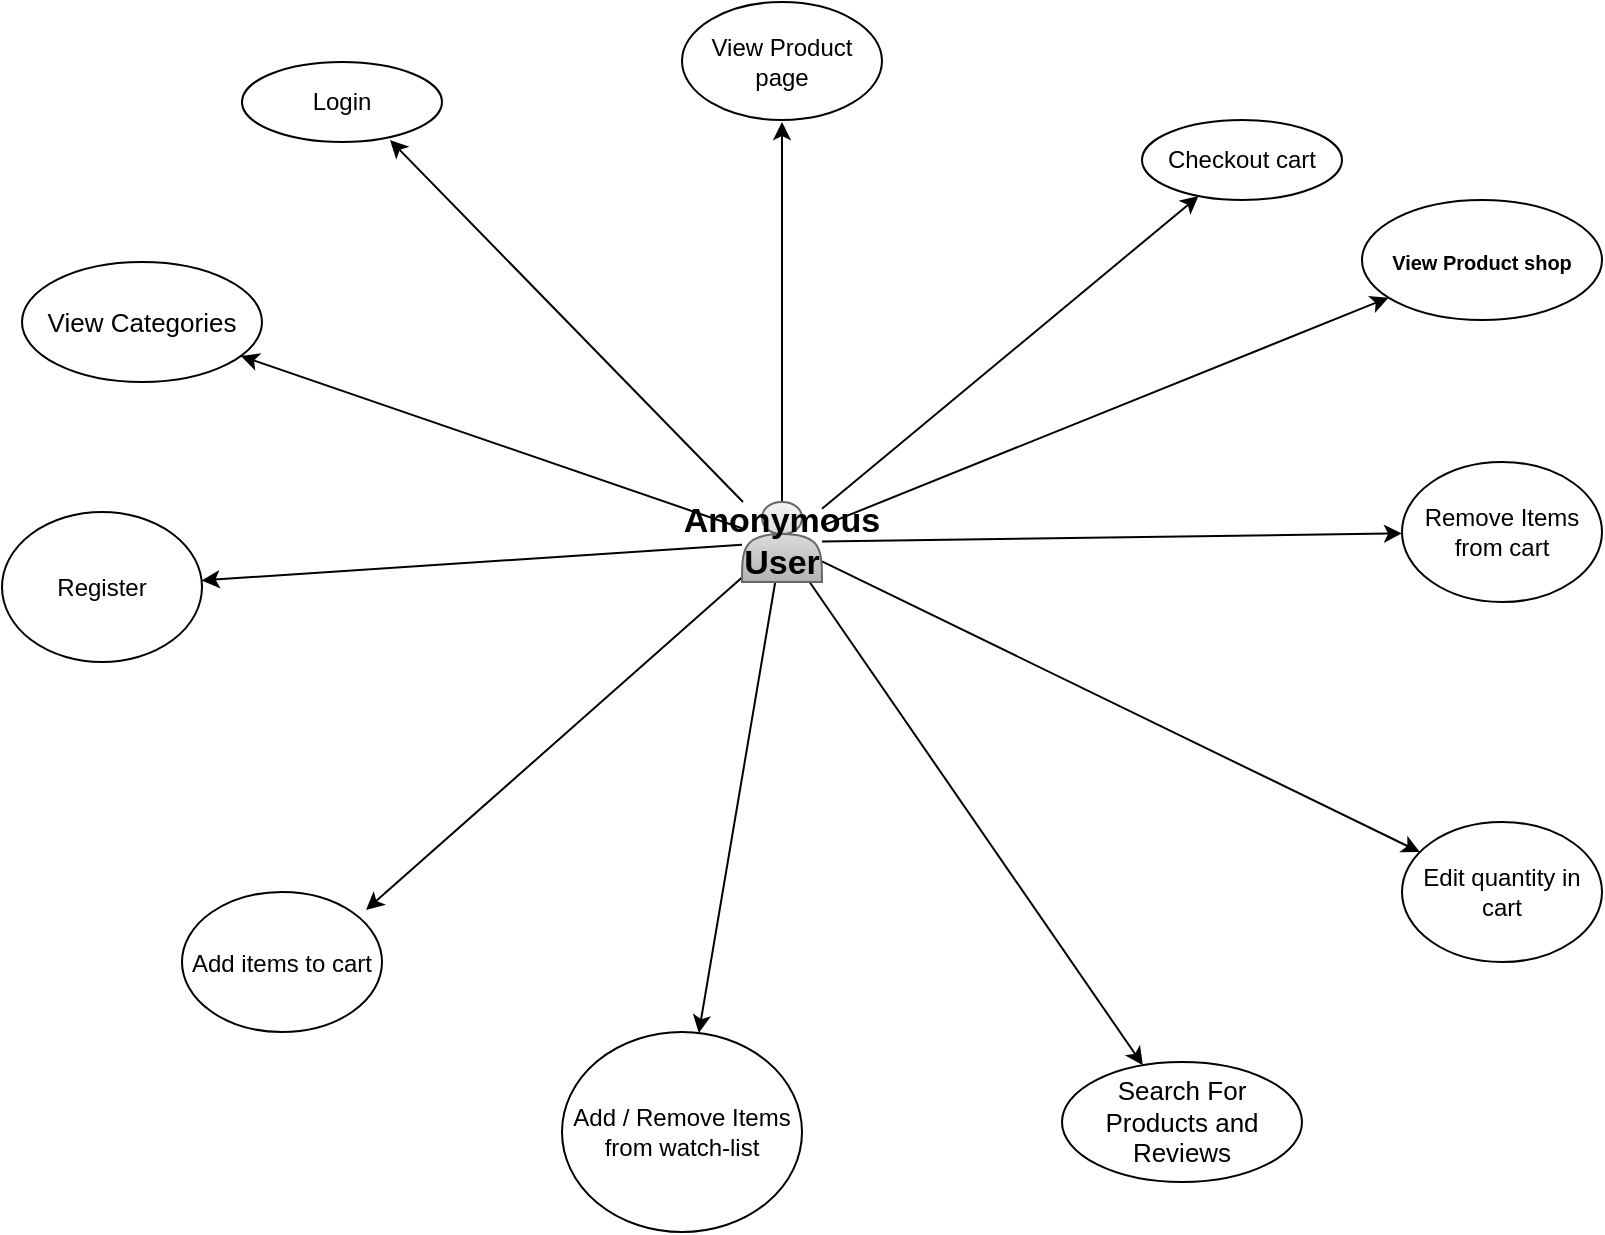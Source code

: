 <mxfile version="20.2.8" type="device" pages="3"><diagram id="WVeWZBNY8nBaMOHt7w_k" name="Anonymous User"><mxGraphModel dx="822" dy="412" grid="1" gridSize="10" guides="1" tooltips="1" connect="1" arrows="1" fold="1" page="1" pageScale="1" pageWidth="850" pageHeight="1100" math="0" shadow="0"><root><mxCell id="0"/><mxCell id="1" parent="0"/><mxCell id="o8awkVVpdL_KgLe4TJnf-2" value="" style="edgeStyle=none;rounded=0;orthogonalLoop=1;jettySize=auto;html=1;fontSize=13;fontColor=none;" parent="1" source="_2jRGyfjOE5HzmpjyCeK-1" target="o8awkVVpdL_KgLe4TJnf-1" edge="1"><mxGeometry relative="1" as="geometry"/></mxCell><mxCell id="98wo4biAg4aGhQJIjzub-1" style="edgeStyle=none;rounded=0;orthogonalLoop=1;jettySize=auto;html=1;fontSize=15;" edge="1" parent="1" source="_2jRGyfjOE5HzmpjyCeK-1" target="_2jRGyfjOE5HzmpjyCeK-15"><mxGeometry relative="1" as="geometry"/></mxCell><mxCell id="98wo4biAg4aGhQJIjzub-2" style="edgeStyle=none;rounded=0;orthogonalLoop=1;jettySize=auto;html=1;fontSize=15;" edge="1" parent="1" source="_2jRGyfjOE5HzmpjyCeK-1" target="_2jRGyfjOE5HzmpjyCeK-11"><mxGeometry relative="1" as="geometry"/></mxCell><mxCell id="98wo4biAg4aGhQJIjzub-3" style="edgeStyle=none;rounded=0;orthogonalLoop=1;jettySize=auto;html=1;entryX=0.92;entryY=0.129;entryDx=0;entryDy=0;entryPerimeter=0;fontSize=15;" edge="1" parent="1" source="_2jRGyfjOE5HzmpjyCeK-1" target="_2jRGyfjOE5HzmpjyCeK-7"><mxGeometry relative="1" as="geometry"/></mxCell><mxCell id="98wo4biAg4aGhQJIjzub-4" style="edgeStyle=none;rounded=0;orthogonalLoop=1;jettySize=auto;html=1;fontSize=15;" edge="1" parent="1" source="_2jRGyfjOE5HzmpjyCeK-1" target="_2jRGyfjOE5HzmpjyCeK-38"><mxGeometry relative="1" as="geometry"/></mxCell><mxCell id="98wo4biAg4aGhQJIjzub-5" style="edgeStyle=none;rounded=0;orthogonalLoop=1;jettySize=auto;html=1;fontSize=15;" edge="1" parent="1" source="_2jRGyfjOE5HzmpjyCeK-1" target="_2jRGyfjOE5HzmpjyCeK-5"><mxGeometry relative="1" as="geometry"><mxPoint x="200" y="340" as="targetPoint"/></mxGeometry></mxCell><mxCell id="98wo4biAg4aGhQJIjzub-6" style="edgeStyle=none;rounded=0;orthogonalLoop=1;jettySize=auto;html=1;fontSize=15;entryX=0.74;entryY=0.975;entryDx=0;entryDy=0;entryPerimeter=0;" edge="1" parent="1" source="_2jRGyfjOE5HzmpjyCeK-1" target="_2jRGyfjOE5HzmpjyCeK-13"><mxGeometry relative="1" as="geometry"><mxPoint x="310" y="260" as="targetPoint"/></mxGeometry></mxCell><mxCell id="98wo4biAg4aGhQJIjzub-7" style="edgeStyle=none;rounded=0;orthogonalLoop=1;jettySize=auto;html=1;fontSize=15;" edge="1" parent="1" source="_2jRGyfjOE5HzmpjyCeK-1" target="_2jRGyfjOE5HzmpjyCeK-9"><mxGeometry relative="1" as="geometry"/></mxCell><mxCell id="98wo4biAg4aGhQJIjzub-8" style="edgeStyle=none;rounded=0;orthogonalLoop=1;jettySize=auto;html=1;fontSize=15;" edge="1" parent="1" source="_2jRGyfjOE5HzmpjyCeK-1"><mxGeometry relative="1" as="geometry"><mxPoint x="420" y="130" as="targetPoint"/></mxGeometry></mxCell><mxCell id="98wo4biAg4aGhQJIjzub-11" value="" style="edgeStyle=none;rounded=0;orthogonalLoop=1;jettySize=auto;html=1;fontSize=15;fontColor=#FFFFFF;" edge="1" parent="1" source="_2jRGyfjOE5HzmpjyCeK-1" target="98wo4biAg4aGhQJIjzub-10"><mxGeometry relative="1" as="geometry"/></mxCell><mxCell id="98wo4biAg4aGhQJIjzub-14" value="" style="edgeStyle=none;rounded=0;orthogonalLoop=1;jettySize=auto;html=1;fontSize=16;fontColor=#FFFFFF;" edge="1" parent="1" source="_2jRGyfjOE5HzmpjyCeK-1" target="98wo4biAg4aGhQJIjzub-13"><mxGeometry relative="1" as="geometry"/></mxCell><mxCell id="_2jRGyfjOE5HzmpjyCeK-1" value="&lt;div style=&quot;font-size: 17px;&quot;&gt;Anonymous&lt;/div&gt;&lt;div style=&quot;font-size: 17px;&quot;&gt;User&lt;br style=&quot;font-size: 17px;&quot;&gt;&lt;/div&gt;" style="shape=actor;whiteSpace=wrap;html=1;fillColor=#f5f5f5;strokeColor=#666666;gradientColor=#b3b3b3;align=center;fontSize=17;fontStyle=1" parent="1" vertex="1"><mxGeometry x="400" y="320" width="40" height="40" as="geometry"/></mxCell><mxCell id="_2jRGyfjOE5HzmpjyCeK-5" value="Register" style="ellipse;whiteSpace=wrap;html=1;align=center;newEdgeStyle={&quot;edgeStyle&quot;:&quot;entityRelationEdgeStyle&quot;,&quot;startArrow&quot;:&quot;none&quot;,&quot;endArrow&quot;:&quot;none&quot;,&quot;segment&quot;:10,&quot;curved&quot;:1};treeFolding=1;treeMoving=1;" parent="1" vertex="1"><mxGeometry x="30" y="325" width="100" height="75" as="geometry"/></mxCell><mxCell id="_2jRGyfjOE5HzmpjyCeK-7" value="&lt;p style=&quot;line-height: 0.5;&quot;&gt;Add items to cart&lt;br&gt;&lt;/p&gt;" style="ellipse;whiteSpace=wrap;html=1;align=center;newEdgeStyle={&quot;edgeStyle&quot;:&quot;entityRelationEdgeStyle&quot;,&quot;startArrow&quot;:&quot;none&quot;,&quot;endArrow&quot;:&quot;none&quot;,&quot;segment&quot;:10,&quot;curved&quot;:1};treeFolding=1;treeMoving=1;" parent="1" vertex="1"><mxGeometry x="120" y="515" width="100" height="70" as="geometry"/></mxCell><mxCell id="_2jRGyfjOE5HzmpjyCeK-9" value="Remove Items from cart" style="ellipse;whiteSpace=wrap;html=1;align=center;newEdgeStyle={&quot;edgeStyle&quot;:&quot;entityRelationEdgeStyle&quot;,&quot;startArrow&quot;:&quot;none&quot;,&quot;endArrow&quot;:&quot;none&quot;,&quot;segment&quot;:10,&quot;curved&quot;:1};treeFolding=1;treeMoving=1;" parent="1" vertex="1"><mxGeometry x="730" y="300" width="100" height="70" as="geometry"/></mxCell><mxCell id="_2jRGyfjOE5HzmpjyCeK-11" value="Edit quantity in cart" style="ellipse;whiteSpace=wrap;html=1;align=center;newEdgeStyle={&quot;edgeStyle&quot;:&quot;entityRelationEdgeStyle&quot;,&quot;startArrow&quot;:&quot;none&quot;,&quot;endArrow&quot;:&quot;none&quot;,&quot;segment&quot;:10,&quot;curved&quot;:1};treeFolding=1;treeMoving=1;" parent="1" vertex="1"><mxGeometry x="730" y="480" width="100" height="70" as="geometry"/></mxCell><mxCell id="_2jRGyfjOE5HzmpjyCeK-13" value="Login" style="ellipse;whiteSpace=wrap;html=1;align=center;newEdgeStyle={&quot;edgeStyle&quot;:&quot;entityRelationEdgeStyle&quot;,&quot;startArrow&quot;:&quot;none&quot;,&quot;endArrow&quot;:&quot;none&quot;,&quot;segment&quot;:10,&quot;curved&quot;:1};treeFolding=1;treeMoving=1;" parent="1" vertex="1"><mxGeometry x="150" y="100" width="100" height="40" as="geometry"/></mxCell><mxCell id="_2jRGyfjOE5HzmpjyCeK-15" value="Checkout cart" style="ellipse;whiteSpace=wrap;html=1;align=center;newEdgeStyle={&quot;edgeStyle&quot;:&quot;entityRelationEdgeStyle&quot;,&quot;startArrow&quot;:&quot;none&quot;,&quot;endArrow&quot;:&quot;none&quot;,&quot;segment&quot;:10,&quot;curved&quot;:1};treeFolding=1;treeMoving=1;" parent="1" vertex="1"><mxGeometry x="600" y="129" width="100" height="40" as="geometry"/></mxCell><mxCell id="_2jRGyfjOE5HzmpjyCeK-19" value="View Product page" style="ellipse;whiteSpace=wrap;html=1;align=center;newEdgeStyle={&quot;edgeStyle&quot;:&quot;entityRelationEdgeStyle&quot;,&quot;startArrow&quot;:&quot;none&quot;,&quot;endArrow&quot;:&quot;none&quot;,&quot;segment&quot;:10,&quot;curved&quot;:1};treeFolding=1;treeMoving=1;" parent="1" vertex="1"><mxGeometry x="370" y="70" width="100" height="59" as="geometry"/></mxCell><mxCell id="_2jRGyfjOE5HzmpjyCeK-38" value="Add / Remove Items from watch-list" style="ellipse;whiteSpace=wrap;html=1;" parent="1" vertex="1"><mxGeometry x="310" y="585" width="120" height="100" as="geometry"/></mxCell><mxCell id="o8awkVVpdL_KgLe4TJnf-1" value="Search For Products and Reviews" style="ellipse;whiteSpace=wrap;html=1;fontSize=13;fontStyle=0;labelBackgroundColor=none;" parent="1" vertex="1"><mxGeometry x="560" y="600" width="120" height="60" as="geometry"/></mxCell><mxCell id="98wo4biAg4aGhQJIjzub-10" value="&lt;font size=&quot;1&quot;&gt;View Product shop&lt;br&gt;&lt;/font&gt;" style="ellipse;whiteSpace=wrap;html=1;fontSize=17;fontStyle=1;" vertex="1" parent="1"><mxGeometry x="710" y="169" width="120" height="60" as="geometry"/></mxCell><mxCell id="98wo4biAg4aGhQJIjzub-13" value="View Categories" style="ellipse;whiteSpace=wrap;html=1;fontSize=13;fontStyle=0;" vertex="1" parent="1"><mxGeometry x="40" y="200" width="120" height="60" as="geometry"/></mxCell></root></mxGraphModel></diagram><diagram id="FTO33HKffsncvfsBfMTp" name="Customer"><mxGraphModel dx="1633" dy="433" grid="1" gridSize="10" guides="1" tooltips="1" connect="1" arrows="1" fold="1" page="1" pageScale="1" pageWidth="850" pageHeight="1100" math="0" shadow="0"><root><mxCell id="0"/><mxCell id="1" parent="0"/><mxCell id="uu-bHR6L24Ir6T_L9p-7-1" style="edgeStyle=orthogonalEdgeStyle;rounded=0;orthogonalLoop=1;jettySize=auto;html=1;entryX=0;entryY=0.5;entryDx=0;entryDy=0;" parent="1" source="uu-bHR6L24Ir6T_L9p-7-9" target="uu-bHR6L24Ir6T_L9p-7-12" edge="1"><mxGeometry relative="1" as="geometry"><mxPoint x="630" y="500" as="targetPoint"/><Array as="points"><mxPoint x="550" y="440"/><mxPoint x="550" y="440"/></Array></mxGeometry></mxCell><mxCell id="uu-bHR6L24Ir6T_L9p-7-2" style="edgeStyle=orthogonalEdgeStyle;rounded=0;orthogonalLoop=1;jettySize=auto;html=1;entryX=0.5;entryY=0.678;entryDx=0;entryDy=0;entryPerimeter=0;" parent="1" source="uu-bHR6L24Ir6T_L9p-7-9" edge="1" target="uu-bHR6L24Ir6T_L9p-7-16"><mxGeometry relative="1" as="geometry"><mxPoint x="410" y="320" as="targetPoint"/></mxGeometry></mxCell><mxCell id="uu-bHR6L24Ir6T_L9p-7-3" style="rounded=0;orthogonalLoop=1;jettySize=auto;html=1;exitX=0.55;exitY=0.325;exitDx=0;exitDy=0;exitPerimeter=0;" parent="1" source="uu-bHR6L24Ir6T_L9p-7-9" target="uu-bHR6L24Ir6T_L9p-7-15" edge="1"><mxGeometry relative="1" as="geometry"/></mxCell><mxCell id="uu-bHR6L24Ir6T_L9p-7-4" style="rounded=0;orthogonalLoop=1;jettySize=auto;html=1;" parent="1" source="uu-bHR6L24Ir6T_L9p-7-9" target="uu-bHR6L24Ir6T_L9p-7-13" edge="1"><mxGeometry relative="1" as="geometry"/></mxCell><mxCell id="uu-bHR6L24Ir6T_L9p-7-5" style="edgeStyle=orthogonalEdgeStyle;rounded=0;orthogonalLoop=1;jettySize=auto;html=1;entryX=1;entryY=0.5;entryDx=0;entryDy=0;" parent="1" source="uu-bHR6L24Ir6T_L9p-7-9" target="uu-bHR6L24Ir6T_L9p-7-10" edge="1"><mxGeometry relative="1" as="geometry"/></mxCell><mxCell id="uu-bHR6L24Ir6T_L9p-7-6" style="rounded=0;orthogonalLoop=1;jettySize=auto;html=1;" parent="1" source="uu-bHR6L24Ir6T_L9p-7-9" target="uu-bHR6L24Ir6T_L9p-7-11" edge="1"><mxGeometry relative="1" as="geometry"/></mxCell><mxCell id="uu-bHR6L24Ir6T_L9p-7-7" style="rounded=0;orthogonalLoop=1;jettySize=auto;html=1;exitX=0.45;exitY=0.475;exitDx=0;exitDy=0;exitPerimeter=0;entryX=0.69;entryY=0.975;entryDx=0;entryDy=0;entryPerimeter=0;" parent="1" source="uu-bHR6L24Ir6T_L9p-7-9" edge="1" target="uu-bHR6L24Ir6T_L9p-7-14"><mxGeometry relative="1" as="geometry"><mxPoint x="280" y="360" as="targetPoint"/></mxGeometry></mxCell><mxCell id="uu-bHR6L24Ir6T_L9p-7-8" value="" style="edgeStyle=orthogonalEdgeStyle;rounded=0;orthogonalLoop=1;jettySize=auto;html=1;" parent="1" source="uu-bHR6L24Ir6T_L9p-7-9" target="uu-bHR6L24Ir6T_L9p-7-17" edge="1"><mxGeometry relative="1" as="geometry"/></mxCell><mxCell id="uu-bHR6L24Ir6T_L9p-7-22" value="" style="rounded=0;orthogonalLoop=1;jettySize=auto;html=1;fontSize=12;fontColor=#000000;" parent="1" source="uu-bHR6L24Ir6T_L9p-7-9" target="uu-bHR6L24Ir6T_L9p-7-21" edge="1"><mxGeometry relative="1" as="geometry"/></mxCell><mxCell id="uu-bHR6L24Ir6T_L9p-7-25" value="" style="edgeStyle=none;rounded=0;orthogonalLoop=1;jettySize=auto;html=1;fontSize=13;fontColor=#000000;" parent="1" source="uu-bHR6L24Ir6T_L9p-7-9" target="uu-bHR6L24Ir6T_L9p-7-24" edge="1"><mxGeometry relative="1" as="geometry"/></mxCell><mxCell id="uu-bHR6L24Ir6T_L9p-7-28" value="" style="edgeStyle=none;rounded=0;orthogonalLoop=1;jettySize=auto;html=1;fontSize=12;fontColor=none;exitX=0.65;exitY=0.45;exitDx=0;exitDy=0;exitPerimeter=0;" parent="1" source="uu-bHR6L24Ir6T_L9p-7-9" target="uu-bHR6L24Ir6T_L9p-7-27" edge="1"><mxGeometry relative="1" as="geometry"/></mxCell><mxCell id="uu-bHR6L24Ir6T_L9p-7-31" value="" style="edgeStyle=none;rounded=0;orthogonalLoop=1;jettySize=auto;html=1;fontSize=13;fontColor=none;" parent="1" source="uu-bHR6L24Ir6T_L9p-7-9" target="uu-bHR6L24Ir6T_L9p-7-30" edge="1"><mxGeometry relative="1" as="geometry"/></mxCell><mxCell id="uu-bHR6L24Ir6T_L9p-7-33" value="" style="edgeStyle=none;rounded=0;orthogonalLoop=1;jettySize=auto;html=1;fontSize=13;fontColor=none;" parent="1" source="uu-bHR6L24Ir6T_L9p-7-9" target="uu-bHR6L24Ir6T_L9p-7-32" edge="1"><mxGeometry relative="1" as="geometry"/></mxCell><mxCell id="rzE7_1OtcDVLa8EcxYK7-4" value="" style="edgeStyle=none;rounded=0;orthogonalLoop=1;jettySize=auto;html=1;fontSize=13;fontColor=none;" parent="1" source="uu-bHR6L24Ir6T_L9p-7-9" target="rzE7_1OtcDVLa8EcxYK7-3" edge="1"><mxGeometry relative="1" as="geometry"/></mxCell><mxCell id="uu-bHR6L24Ir6T_L9p-7-9" value="Customer" style="shape=actor;whiteSpace=wrap;html=1;fillColor=#f5f5f5;strokeColor=#666666;gradientColor=#b3b3b3;align=center;fontSize=17;fontStyle=1" parent="1" vertex="1"><mxGeometry x="390" y="420" width="40" height="40" as="geometry"/></mxCell><mxCell id="uu-bHR6L24Ir6T_L9p-7-10" value="Create Shop" style="ellipse;whiteSpace=wrap;html=1;align=center;newEdgeStyle={&quot;edgeStyle&quot;:&quot;entityRelationEdgeStyle&quot;,&quot;startArrow&quot;:&quot;none&quot;,&quot;endArrow&quot;:&quot;none&quot;,&quot;segment&quot;:10,&quot;curved&quot;:1};treeFolding=1;treeMoving=1;" parent="1" vertex="1"><mxGeometry x="30" y="420" width="100" height="40" as="geometry"/></mxCell><mxCell id="uu-bHR6L24Ir6T_L9p-7-11" value="&lt;p style=&quot;line-height: 0.5;&quot;&gt;Add items to cart&lt;br&gt;&lt;/p&gt;" style="ellipse;whiteSpace=wrap;html=1;align=center;newEdgeStyle={&quot;edgeStyle&quot;:&quot;entityRelationEdgeStyle&quot;,&quot;startArrow&quot;:&quot;none&quot;,&quot;endArrow&quot;:&quot;none&quot;,&quot;segment&quot;:10,&quot;curved&quot;:1};treeFolding=1;treeMoving=1;" parent="1" vertex="1" collapsed="1"><mxGeometry x="200" y="620" width="100" height="70" as="geometry"/></mxCell><mxCell id="uu-bHR6L24Ir6T_L9p-7-12" value="Remove Items from cart" style="ellipse;whiteSpace=wrap;html=1;align=center;newEdgeStyle={&quot;edgeStyle&quot;:&quot;entityRelationEdgeStyle&quot;,&quot;startArrow&quot;:&quot;none&quot;,&quot;endArrow&quot;:&quot;none&quot;,&quot;segment&quot;:10,&quot;curved&quot;:1};treeFolding=1;treeMoving=1;" parent="1" vertex="1"><mxGeometry x="670" y="420" width="100" height="55" as="geometry"/></mxCell><mxCell id="uu-bHR6L24Ir6T_L9p-7-13" value="Edit quantity in cart" style="ellipse;whiteSpace=wrap;html=1;align=center;newEdgeStyle={&quot;edgeStyle&quot;:&quot;entityRelationEdgeStyle&quot;,&quot;startArrow&quot;:&quot;none&quot;,&quot;endArrow&quot;:&quot;none&quot;,&quot;segment&quot;:10,&quot;curved&quot;:1};treeFolding=1;treeMoving=1;" parent="1" vertex="1"><mxGeometry x="650" y="550" width="120" height="60" as="geometry"/></mxCell><mxCell id="uu-bHR6L24Ir6T_L9p-7-14" value="Login / Logout" style="ellipse;whiteSpace=wrap;html=1;align=center;newEdgeStyle={&quot;edgeStyle&quot;:&quot;entityRelationEdgeStyle&quot;,&quot;startArrow&quot;:&quot;none&quot;,&quot;endArrow&quot;:&quot;none&quot;,&quot;segment&quot;:10,&quot;curved&quot;:1};treeFolding=1;treeMoving=1;" parent="1" vertex="1"><mxGeometry x="150" y="219" width="100" height="40" as="geometry"/></mxCell><mxCell id="uu-bHR6L24Ir6T_L9p-7-15" value="Checkout cart" style="ellipse;whiteSpace=wrap;html=1;align=center;newEdgeStyle={&quot;edgeStyle&quot;:&quot;entityRelationEdgeStyle&quot;,&quot;startArrow&quot;:&quot;none&quot;,&quot;endArrow&quot;:&quot;none&quot;,&quot;segment&quot;:10,&quot;curved&quot;:1};treeFolding=1;treeMoving=1;" parent="1" vertex="1"><mxGeometry x="540" y="219" width="100" height="40" as="geometry"/></mxCell><mxCell id="uu-bHR6L24Ir6T_L9p-7-16" value="View Product page" style="ellipse;whiteSpace=wrap;html=1;align=center;newEdgeStyle={&quot;edgeStyle&quot;:&quot;entityRelationEdgeStyle&quot;,&quot;startArrow&quot;:&quot;none&quot;,&quot;endArrow&quot;:&quot;none&quot;,&quot;segment&quot;:10,&quot;curved&quot;:1};treeFolding=1;treeMoving=1;" parent="1" vertex="1"><mxGeometry x="360" y="200" width="100" height="59" as="geometry"/></mxCell><mxCell id="uu-bHR6L24Ir6T_L9p-7-17" value="Add / Remove Items from Watch-list" style="ellipse;whiteSpace=wrap;html=1;" parent="1" vertex="1"><mxGeometry x="350" y="620" width="120" height="100" as="geometry"/></mxCell><mxCell id="uu-bHR6L24Ir6T_L9p-7-21" value="&lt;div style=&quot;font-size: 13px;&quot;&gt;Create / Edit&lt;/div&gt;&lt;div style=&quot;font-size: 13px;&quot;&gt;Watch-list&lt;/div&gt;" style="ellipse;whiteSpace=wrap;html=1;fontSize=13;fontStyle=0;" parent="1" vertex="1"><mxGeometry x="500" y="640" width="120" height="60" as="geometry"/></mxCell><mxCell id="uu-bHR6L24Ir6T_L9p-7-24" value="&lt;font style=&quot;font-size: 12px;&quot;&gt;Check Order History&lt;/font&gt;" style="ellipse;whiteSpace=wrap;html=1;fontSize=13;fillColor=#FFFFFF;strokeColor=#666666;gradientColor=none;fontStyle=0;gradientDirection=north;" parent="1" vertex="1"><mxGeometry x="30" y="560" width="120" height="60" as="geometry"/></mxCell><mxCell id="uu-bHR6L24Ir6T_L9p-7-27" value="&lt;div&gt;Write Reviews&lt;/div&gt;&lt;div&gt;for Products&lt;br&gt;&lt;/div&gt;" style="ellipse;whiteSpace=wrap;html=1;fontSize=13;fillColor=default;strokeColor=#666666;gradientColor=none;fontStyle=0;" parent="1" vertex="1"><mxGeometry x="650" y="290" width="120" height="60" as="geometry"/></mxCell><mxCell id="uu-bHR6L24Ir6T_L9p-7-30" value="Create / Edit Delivery address" style="ellipse;whiteSpace=wrap;html=1;fontSize=13;fillColor=#FFFFFF;strokeColor=#666666;gradientColor=none;fontStyle=0;" parent="1" vertex="1"><mxGeometry x="650" y="660" width="120" height="60" as="geometry"/></mxCell><mxCell id="uu-bHR6L24Ir6T_L9p-7-32" value="Search Products" style="ellipse;whiteSpace=wrap;html=1;fontSize=13;fillColor=#FFFFFF;strokeColor=#666666;gradientColor=none;fontStyle=0;" parent="1" vertex="1"><mxGeometry x="30" y="299" width="120" height="60" as="geometry"/></mxCell><mxCell id="rzE7_1OtcDVLa8EcxYK7-3" value="Edit Profile" style="ellipse;whiteSpace=wrap;html=1;fontSize=13;fillColor=#FFFFFF;strokeColor=#666666;gradientColor=none;fontStyle=0;" parent="1" vertex="1"><mxGeometry x="30" y="660" width="120" height="60" as="geometry"/></mxCell><mxCell id="pPT10z_DREcceKGBbXP8-4" value="" style="edgeStyle=none;rounded=0;orthogonalLoop=1;jettySize=auto;html=1;fontSize=19;" edge="1" parent="1" source="pPT10z_DREcceKGBbXP8-1" target="pPT10z_DREcceKGBbXP8-3"><mxGeometry relative="1" as="geometry"/></mxCell><mxCell id="pPT10z_DREcceKGBbXP8-1" value="Customer" style="shape=actor;whiteSpace=wrap;html=1;fillColor=#f5f5f5;strokeColor=#666666;gradientColor=#b3b3b3;align=center;fontSize=17;fontStyle=1" vertex="1" parent="1"><mxGeometry x="300" y="870" width="40" height="40" as="geometry"/></mxCell><mxCell id="pPT10z_DREcceKGBbXP8-3" value="Login" style="whiteSpace=wrap;html=1;fontSize=17;fillColor=#f5f5f5;strokeColor=#666666;gradientColor=#b3b3b3;fontStyle=1;" vertex="1" parent="1"><mxGeometry x="260" y="980" width="120" height="60" as="geometry"/></mxCell><mxCell id="pPT10z_DREcceKGBbXP8-25" value="" style="edgeStyle=none;rounded=0;orthogonalLoop=1;jettySize=auto;html=1;fontSize=19;" edge="1" parent="1" target="pPT10z_DREcceKGBbXP8-24"><mxGeometry relative="1" as="geometry"><mxPoint x="500" y="1170" as="sourcePoint"/></mxGeometry></mxCell><mxCell id="pPT10z_DREcceKGBbXP8-36" style="edgeStyle=none;rounded=0;orthogonalLoop=1;jettySize=auto;html=1;entryX=1;entryY=0.5;entryDx=0;entryDy=0;fontSize=10;" edge="1" parent="1" source="pPT10z_DREcceKGBbXP8-5" target="pPT10z_DREcceKGBbXP8-7"><mxGeometry relative="1" as="geometry"/></mxCell><mxCell id="pPT10z_DREcceKGBbXP8-5" value="Profile page" style="whiteSpace=wrap;html=1;fontSize=17;fillColor=#f5f5f5;strokeColor=#666666;gradientColor=#b3b3b3;fontStyle=1;" vertex="1" parent="1"><mxGeometry x="440" y="1100" width="120" height="60" as="geometry"/></mxCell><mxCell id="pPT10z_DREcceKGBbXP8-13" value="" style="edgeStyle=none;rounded=0;orthogonalLoop=1;jettySize=auto;html=1;fontSize=19;" edge="1" parent="1" source="pPT10z_DREcceKGBbXP8-7" target="pPT10z_DREcceKGBbXP8-12"><mxGeometry relative="1" as="geometry"/></mxCell><mxCell id="pPT10z_DREcceKGBbXP8-7" value="Cart" style="whiteSpace=wrap;html=1;fontSize=17;fillColor=#f5f5f5;strokeColor=#666666;gradientColor=#b3b3b3;fontStyle=1;" vertex="1" parent="1"><mxGeometry x="80" y="1250" width="120" height="60" as="geometry"/></mxCell><mxCell id="pPT10z_DREcceKGBbXP8-11" style="edgeStyle=none;rounded=0;orthogonalLoop=1;jettySize=auto;html=1;entryX=0.5;entryY=0;entryDx=0;entryDy=0;fontSize=19;" edge="1" parent="1" source="pPT10z_DREcceKGBbXP8-9" target="pPT10z_DREcceKGBbXP8-7"><mxGeometry relative="1" as="geometry"/></mxCell><mxCell id="pPT10z_DREcceKGBbXP8-37" style="edgeStyle=none;rounded=0;orthogonalLoop=1;jettySize=auto;html=1;exitX=1;exitY=0.5;exitDx=0;exitDy=0;entryX=0;entryY=0.5;entryDx=0;entryDy=0;fontSize=10;" edge="1" parent="1" source="pPT10z_DREcceKGBbXP8-9" target="pPT10z_DREcceKGBbXP8-5"><mxGeometry relative="1" as="geometry"/></mxCell><mxCell id="Q36XBLAFes0keMEu1dG5-3" value="" style="edgeStyle=none;rounded=0;orthogonalLoop=1;jettySize=auto;html=1;fontSize=15;" edge="1" parent="1" source="pPT10z_DREcceKGBbXP8-9" target="Q36XBLAFes0keMEu1dG5-2"><mxGeometry relative="1" as="geometry"/></mxCell><mxCell id="Q36XBLAFes0keMEu1dG5-9" value="" style="edgeStyle=none;rounded=0;orthogonalLoop=1;jettySize=auto;html=1;fontSize=15;" edge="1" parent="1" source="pPT10z_DREcceKGBbXP8-9" target="Q36XBLAFes0keMEu1dG5-8"><mxGeometry relative="1" as="geometry"/></mxCell><mxCell id="pPT10z_DREcceKGBbXP8-9" value="Home page" style="whiteSpace=wrap;html=1;fontSize=17;fillColor=#f5f5f5;strokeColor=#666666;gradientColor=#b3b3b3;fontStyle=1;" vertex="1" parent="1"><mxGeometry x="80" y="1100" width="120" height="60" as="geometry"/></mxCell><mxCell id="pPT10z_DREcceKGBbXP8-15" value="" style="edgeStyle=none;rounded=0;orthogonalLoop=1;jettySize=auto;html=1;fontSize=19;" edge="1" parent="1" source="pPT10z_DREcceKGBbXP8-12" target="pPT10z_DREcceKGBbXP8-14"><mxGeometry relative="1" as="geometry"/></mxCell><mxCell id="pPT10z_DREcceKGBbXP8-12" value="Checkout page" style="whiteSpace=wrap;html=1;fontSize=17;fillColor=#f5f5f5;strokeColor=#666666;gradientColor=#b3b3b3;fontStyle=1;" vertex="1" parent="1"><mxGeometry x="80" y="1390" width="120" height="60" as="geometry"/></mxCell><mxCell id="pPT10z_DREcceKGBbXP8-14" value="Transaction Comfirmation" style="whiteSpace=wrap;html=1;fontSize=17;fillColor=#f5f5f5;strokeColor=#666666;gradientColor=#b3b3b3;fontStyle=1;" vertex="1" parent="1"><mxGeometry x="80" y="1530" width="120" height="60" as="geometry"/></mxCell><mxCell id="pPT10z_DREcceKGBbXP8-30" style="edgeStyle=none;rounded=0;orthogonalLoop=1;jettySize=auto;html=1;exitX=0.5;exitY=1;exitDx=0;exitDy=0;entryX=0.5;entryY=0;entryDx=0;entryDy=0;fontSize=10;" edge="1" parent="1" source="pPT10z_DREcceKGBbXP8-24" target="pPT10z_DREcceKGBbXP8-28"><mxGeometry relative="1" as="geometry"/></mxCell><mxCell id="pPT10z_DREcceKGBbXP8-24" value="if vendor &#xA;is active&#xA; and shop exists" style="rhombus;fontSize=10;fillColor=#f5f5f5;strokeColor=#666666;gradientColor=#b3b3b3;fontStyle=1;resizeWidth=0;align=center;horizontal=1;verticalAlign=middle;whiteSpace=wrap;" vertex="1" parent="1"><mxGeometry x="440" y="1290" width="120" height="120" as="geometry"/></mxCell><mxCell id="pPT10z_DREcceKGBbXP8-27" value="Shop" style="whiteSpace=wrap;html=1;fontSize=17;fillColor=#f5f5f5;strokeColor=#666666;gradientColor=#b3b3b3;fontStyle=1;" vertex="1" parent="1"><mxGeometry x="440" y="1590" width="120" height="60" as="geometry"/></mxCell><mxCell id="pPT10z_DREcceKGBbXP8-31" style="edgeStyle=none;rounded=0;orthogonalLoop=1;jettySize=auto;html=1;exitX=0.5;exitY=1;exitDx=0;exitDy=0;entryX=0.5;entryY=0;entryDx=0;entryDy=0;fontSize=10;" edge="1" parent="1" source="pPT10z_DREcceKGBbXP8-28" target="pPT10z_DREcceKGBbXP8-27"><mxGeometry relative="1" as="geometry"/></mxCell><mxCell id="pPT10z_DREcceKGBbXP8-28" value="Vendor" style="shape=actor;whiteSpace=wrap;html=1;fillColor=#f5f5f5;strokeColor=#666666;gradientColor=#b3b3b3;align=center;fontSize=17;fontStyle=1" vertex="1" parent="1"><mxGeometry x="480" y="1500" width="40" height="40" as="geometry"/></mxCell><mxCell id="pPT10z_DREcceKGBbXP8-32" value="" style="strokeWidth=2;html=1;shape=mxgraph.flowchart.annotation_2;align=left;labelPosition=right;pointerEvents=1;fontSize=10;direction=south;" vertex="1" parent="1"><mxGeometry x="145" y="1040" width="355" height="60" as="geometry"/></mxCell><mxCell id="pPT10z_DREcceKGBbXP8-35" style="edgeStyle=none;rounded=0;orthogonalLoop=1;jettySize=auto;html=1;exitX=1;exitY=0;exitDx=0;exitDy=0;exitPerimeter=0;fontSize=10;" edge="1" parent="1" source="pPT10z_DREcceKGBbXP8-32" target="pPT10z_DREcceKGBbXP8-32"><mxGeometry relative="1" as="geometry"/></mxCell><mxCell id="Q36XBLAFes0keMEu1dG5-6" value="" style="edgeStyle=none;rounded=0;orthogonalLoop=1;jettySize=auto;html=1;fontSize=15;" edge="1" parent="1" source="Q36XBLAFes0keMEu1dG5-2" target="Q36XBLAFes0keMEu1dG5-5"><mxGeometry relative="1" as="geometry"/></mxCell><mxCell id="Q36XBLAFes0keMEu1dG5-2" value="Product Page" style="whiteSpace=wrap;html=1;fontSize=17;fillColor=#f5f5f5;strokeColor=#666666;gradientColor=#b3b3b3;fontStyle=1;" vertex="1" parent="1"><mxGeometry x="-250" y="1100" width="120" height="60" as="geometry"/></mxCell><mxCell id="Q36XBLAFes0keMEu1dG5-5" value="Product Shop" style="whiteSpace=wrap;html=1;fontSize=17;fillColor=#f5f5f5;strokeColor=#666666;gradientColor=#b3b3b3;fontStyle=1;" vertex="1" parent="1"><mxGeometry x="-250" y="1240" width="120" height="60" as="geometry"/></mxCell><mxCell id="Q36XBLAFes0keMEu1dG5-10" style="edgeStyle=none;rounded=0;orthogonalLoop=1;jettySize=auto;html=1;fontSize=15;" edge="1" parent="1" source="Q36XBLAFes0keMEu1dG5-8" target="Q36XBLAFes0keMEu1dG5-2"><mxGeometry relative="1" as="geometry"/></mxCell><mxCell id="Q36XBLAFes0keMEu1dG5-8" value="Category" style="whiteSpace=wrap;html=1;fontSize=17;fillColor=#f5f5f5;strokeColor=#666666;gradientColor=#b3b3b3;fontStyle=1;" vertex="1" parent="1"><mxGeometry x="-80" y="930" width="120" height="60" as="geometry"/></mxCell></root></mxGraphModel></diagram><diagram id="4Df1BHetfkM0r4G3VRL4" name="Vendor"><mxGraphModel dx="2024" dy="589" grid="1" gridSize="10" guides="1" tooltips="1" connect="1" arrows="1" fold="1" page="1" pageScale="1" pageWidth="850" pageHeight="1100" math="0" shadow="0"><root><mxCell id="0"/><mxCell id="1" parent="0"/><mxCell id="ILKHdzQzMHYNFQ3gzpZi-4" style="rounded=0;orthogonalLoop=1;jettySize=auto;html=1;exitX=1;exitY=0.5;exitDx=0;exitDy=0;" edge="1" source="J37-2GyY-Q9slZFyxinX-3" target="ILKHdzQzMHYNFQ3gzpZi-19" parent="1"><mxGeometry relative="1" as="geometry"/></mxCell><mxCell id="ILKHdzQzMHYNFQ3gzpZi-6" style="rounded=0;orthogonalLoop=1;jettySize=auto;html=1;" edge="1" source="J37-2GyY-Q9slZFyxinX-3" target="ILKHdzQzMHYNFQ3gzpZi-17" parent="1"><mxGeometry relative="1" as="geometry"/></mxCell><mxCell id="ILKHdzQzMHYNFQ3gzpZi-9" value="" style="rounded=0;orthogonalLoop=1;jettySize=auto;html=1;fontSize=12;fontColor=#000000;" edge="1" source="J37-2GyY-Q9slZFyxinX-3" target="ILKHdzQzMHYNFQ3gzpZi-24" parent="1"><mxGeometry relative="1" as="geometry"/></mxCell><mxCell id="ILKHdzQzMHYNFQ3gzpZi-11" value="" style="edgeStyle=none;rounded=0;orthogonalLoop=1;jettySize=auto;html=1;fontSize=12;fontColor=none;exitX=0.979;exitY=0.286;exitDx=0;exitDy=0;exitPerimeter=0;" edge="1" source="J37-2GyY-Q9slZFyxinX-3" target="ILKHdzQzMHYNFQ3gzpZi-26" parent="1"><mxGeometry relative="1" as="geometry"/></mxCell><mxCell id="ILKHdzQzMHYNFQ3gzpZi-12" value="" style="edgeStyle=none;rounded=0;orthogonalLoop=1;jettySize=auto;html=1;fontSize=13;fontColor=none;" edge="1" source="J37-2GyY-Q9slZFyxinX-3" target="ILKHdzQzMHYNFQ3gzpZi-27" parent="1"><mxGeometry relative="1" as="geometry"/></mxCell><mxCell id="ILKHdzQzMHYNFQ3gzpZi-14" value="" style="edgeStyle=none;rounded=0;orthogonalLoop=1;jettySize=auto;html=1;fontSize=13;fontColor=none;" edge="1" target="ILKHdzQzMHYNFQ3gzpZi-29" parent="1"><mxGeometry relative="1" as="geometry"><mxPoint x="430" y="500" as="sourcePoint"/></mxGeometry></mxCell><mxCell id="J37-2GyY-Q9slZFyxinX-4" value="" style="edgeStyle=none;rounded=0;orthogonalLoop=1;jettySize=auto;html=1;fontSize=10;" edge="1" parent="1" source="ILKHdzQzMHYNFQ3gzpZi-15" target="J37-2GyY-Q9slZFyxinX-3"><mxGeometry relative="1" as="geometry"/></mxCell><mxCell id="ILKHdzQzMHYNFQ3gzpZi-15" value="Vendor" style="shape=actor;whiteSpace=wrap;html=1;fillColor=#f5f5f5;strokeColor=#666666;gradientColor=#b3b3b3;align=center;fontSize=19;fontStyle=1" vertex="1" parent="1"><mxGeometry x="440" y="290" width="40" height="40" as="geometry"/></mxCell><mxCell id="ILKHdzQzMHYNFQ3gzpZi-16" value="Edit Shop Details" style="ellipse;whiteSpace=wrap;html=1;align=center;newEdgeStyle={&quot;edgeStyle&quot;:&quot;entityRelationEdgeStyle&quot;,&quot;startArrow&quot;:&quot;none&quot;,&quot;endArrow&quot;:&quot;none&quot;,&quot;segment&quot;:10,&quot;curved&quot;:1};treeFolding=1;treeMoving=1;" vertex="1" parent="1"><mxGeometry x="180" y="1040" width="110" height="100" as="geometry"/></mxCell><mxCell id="ILKHdzQzMHYNFQ3gzpZi-17" value="Access to Tools in shop" style="ellipse;whiteSpace=wrap;html=1;align=center;newEdgeStyle={&quot;edgeStyle&quot;:&quot;entityRelationEdgeStyle&quot;,&quot;startArrow&quot;:&quot;none&quot;,&quot;endArrow&quot;:&quot;none&quot;,&quot;segment&quot;:10,&quot;curved&quot;:1};treeFolding=1;treeMoving=1;fontSize=15;" vertex="1" collapsed="1" parent="1"><mxGeometry x="-10" y="630" width="140" height="130" as="geometry"/></mxCell><mxCell id="ILKHdzQzMHYNFQ3gzpZi-18" value="Compare Sales analysis" style="ellipse;whiteSpace=wrap;html=1;align=center;newEdgeStyle={&quot;edgeStyle&quot;:&quot;entityRelationEdgeStyle&quot;,&quot;startArrow&quot;:&quot;none&quot;,&quot;endArrow&quot;:&quot;none&quot;,&quot;segment&quot;:10,&quot;curved&quot;:1};treeFolding=1;treeMoving=1;" vertex="1" parent="1"><mxGeometry x="-210" y="590" width="150" height="145" as="geometry"/></mxCell><mxCell id="ILKHdzQzMHYNFQ3gzpZi-19" value="Create / Download Sales Report" style="ellipse;whiteSpace=wrap;html=1;align=center;newEdgeStyle={&quot;edgeStyle&quot;:&quot;entityRelationEdgeStyle&quot;,&quot;startArrow&quot;:&quot;none&quot;,&quot;endArrow&quot;:&quot;none&quot;,&quot;segment&quot;:10,&quot;curved&quot;:1};treeFolding=1;treeMoving=1;fontSize=15;" vertex="1" parent="1"><mxGeometry x="980" y="610" width="140" height="140" as="geometry"/></mxCell><mxCell id="ILKHdzQzMHYNFQ3gzpZi-21" value="View Sales analysis" style="ellipse;whiteSpace=wrap;html=1;align=center;newEdgeStyle={&quot;edgeStyle&quot;:&quot;entityRelationEdgeStyle&quot;,&quot;startArrow&quot;:&quot;none&quot;,&quot;endArrow&quot;:&quot;none&quot;,&quot;segment&quot;:10,&quot;curved&quot;:1};treeFolding=1;treeMoving=1;" vertex="1" parent="1"><mxGeometry x="-100" y="830" width="140" height="140" as="geometry"/></mxCell><mxCell id="ILKHdzQzMHYNFQ3gzpZi-23" value="Add / Remove Items from Watch-list" style="ellipse;whiteSpace=wrap;html=1;" vertex="1" parent="1"><mxGeometry x="570" y="1040" width="120" height="100" as="geometry"/></mxCell><mxCell id="ILKHdzQzMHYNFQ3gzpZi-24" value="&lt;div style=&quot;font-size: 13px;&quot;&gt;Create / Edit&lt;/div&gt;&lt;div style=&quot;font-size: 13px;&quot;&gt;Watch-list&lt;/div&gt;" style="ellipse;whiteSpace=wrap;html=1;fontSize=13;fontStyle=0;" vertex="1" parent="1"><mxGeometry x="810" y="635" width="130" height="125" as="geometry"/></mxCell><mxCell id="ILKHdzQzMHYNFQ3gzpZi-25" value="&lt;font style=&quot;font-size: 12px;&quot;&gt;Check Orders from Customers&lt;br&gt;&lt;/font&gt;" style="ellipse;whiteSpace=wrap;html=1;fontSize=13;fillColor=#FFFFFF;strokeColor=#666666;gradientColor=none;fontStyle=0;gradientDirection=north;" vertex="1" parent="1"><mxGeometry x="840" y="810" width="160" height="150" as="geometry"/></mxCell><mxCell id="ILKHdzQzMHYNFQ3gzpZi-26" value="&lt;div&gt;View Reviews&lt;/div&gt;&lt;div&gt;of Sales&lt;br&gt;&lt;/div&gt;" style="ellipse;whiteSpace=wrap;html=1;fontSize=13;fillColor=default;strokeColor=#666666;gradientColor=none;fontStyle=0;" vertex="1" parent="1"><mxGeometry x="927" y="441" width="150" height="140" as="geometry"/></mxCell><mxCell id="ILKHdzQzMHYNFQ3gzpZi-27" value="Add / Remove Products from Shops Watch-list" style="ellipse;whiteSpace=wrap;html=1;fontSize=13;fillColor=#FFFFFF;strokeColor=#666666;gradientColor=none;fontStyle=0;" vertex="1" parent="1"><mxGeometry x="630" y="779" width="120" height="110" as="geometry"/></mxCell><mxCell id="ILKHdzQzMHYNFQ3gzpZi-29" value="&lt;font style=&quot;font-size: 12px;&quot;&gt;Check Order History&lt;/font&gt;" style="ellipse;whiteSpace=wrap;html=1;fontSize=13;fillColor=#FFFFFF;strokeColor=#666666;gradientColor=none;fontStyle=0;" vertex="1" parent="1"><mxGeometry x="130" y="779" width="120" height="110" as="geometry"/></mxCell><mxCell id="J37-2GyY-Q9slZFyxinX-5" style="edgeStyle=none;rounded=0;orthogonalLoop=1;jettySize=auto;html=1;entryX=0.5;entryY=0;entryDx=0;entryDy=0;fontSize=10;exitX=0.586;exitY=0.987;exitDx=0;exitDy=0;exitPerimeter=0;" edge="1" parent="1" source="J37-2GyY-Q9slZFyxinX-3" target="ILKHdzQzMHYNFQ3gzpZi-23"><mxGeometry relative="1" as="geometry"><mxPoint x="470" y="520" as="sourcePoint"/></mxGeometry></mxCell><mxCell id="J37-2GyY-Q9slZFyxinX-7" value="" style="edgeStyle=none;rounded=0;orthogonalLoop=1;jettySize=auto;html=1;fontSize=15;" edge="1" parent="1" source="J37-2GyY-Q9slZFyxinX-3" target="J37-2GyY-Q9slZFyxinX-6"><mxGeometry relative="1" as="geometry"/></mxCell><mxCell id="J37-2GyY-Q9slZFyxinX-10" style="edgeStyle=none;rounded=0;orthogonalLoop=1;jettySize=auto;html=1;entryX=0.5;entryY=0;entryDx=0;entryDy=0;fontSize=15;" edge="1" parent="1" target="ILKHdzQzMHYNFQ3gzpZi-16"><mxGeometry relative="1" as="geometry"><mxPoint x="450" y="500" as="sourcePoint"/></mxGeometry></mxCell><mxCell id="J37-2GyY-Q9slZFyxinX-12" style="edgeStyle=none;rounded=0;orthogonalLoop=1;jettySize=auto;html=1;fontSize=15;" edge="1" parent="1" source="J37-2GyY-Q9slZFyxinX-3" target="ILKHdzQzMHYNFQ3gzpZi-21"><mxGeometry relative="1" as="geometry"/></mxCell><mxCell id="J37-2GyY-Q9slZFyxinX-13" style="edgeStyle=none;rounded=0;orthogonalLoop=1;jettySize=auto;html=1;entryX=0.011;entryY=0.314;entryDx=0;entryDy=0;entryPerimeter=0;fontSize=15;" edge="1" parent="1" source="J37-2GyY-Q9slZFyxinX-3" target="ILKHdzQzMHYNFQ3gzpZi-25"><mxGeometry relative="1" as="geometry"/></mxCell><mxCell id="J37-2GyY-Q9slZFyxinX-15" style="edgeStyle=none;rounded=0;orthogonalLoop=1;jettySize=auto;html=1;entryX=1;entryY=0.5;entryDx=0;entryDy=0;fontSize=15;exitX=0.014;exitY=0.429;exitDx=0;exitDy=0;exitPerimeter=0;" edge="1" parent="1" source="J37-2GyY-Q9slZFyxinX-3" target="ILKHdzQzMHYNFQ3gzpZi-18"><mxGeometry relative="1" as="geometry"><mxPoint x="390" y="450" as="sourcePoint"/></mxGeometry></mxCell><mxCell id="J37-2GyY-Q9slZFyxinX-3" value="Shop" style="ellipse;whiteSpace=wrap;html=1;fontSize=19;fillColor=#f5f5f5;strokeColor=#666666;gradientColor=#b3b3b3;fontStyle=1;" vertex="1" parent="1"><mxGeometry x="400" y="400" width="120" height="110" as="geometry"/></mxCell><mxCell id="J37-2GyY-Q9slZFyxinX-6" value="Create / Edit Products" style="ellipse;whiteSpace=wrap;html=1;fontSize=19;fillColor=#f5f5f5;strokeColor=#666666;gradientColor=#b3b3b3;fontStyle=1;" vertex="1" parent="1"><mxGeometry x="400" y="900" width="120" height="110" as="geometry"/></mxCell></root></mxGraphModel></diagram></mxfile>
